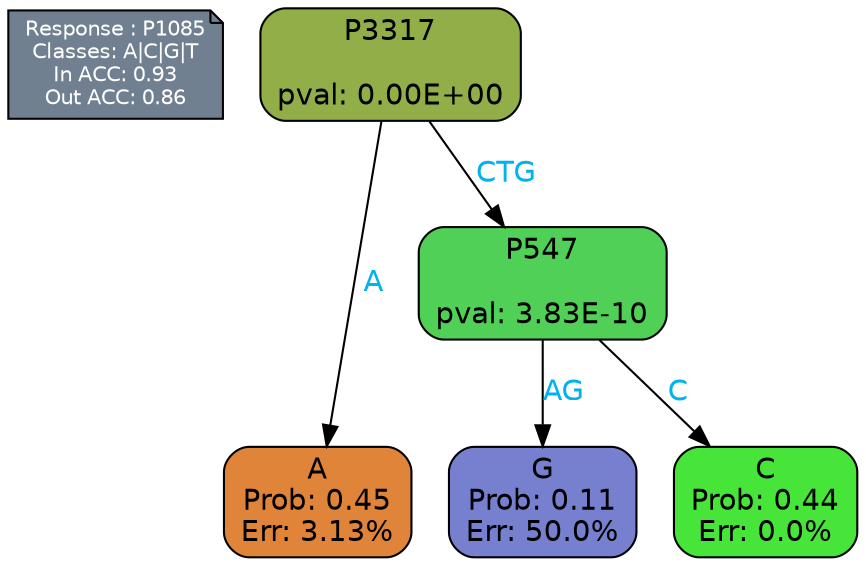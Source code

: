 digraph Tree {
node [shape=box, style="filled, rounded", color="black", fontname=helvetica] ;
graph [ranksep=equally, splines=polylines, bgcolor=transparent, dpi=600] ;
edge [fontname=helvetica] ;
LEGEND [label="Response : P1085
Classes: A|C|G|T
In ACC: 0.93
Out ACC: 0.86
",shape=note,align=left,style=filled,fillcolor="slategray",fontcolor="white",fontsize=10];1 [label="P3317

pval: 0.00E+00", fillcolor="#91ae49"] ;
2 [label="A
Prob: 0.45
Err: 3.13%", fillcolor="#e08439"] ;
3 [label="P547

pval: 3.83E-10", fillcolor="#50d057"] ;
4 [label="G
Prob: 0.11
Err: 50.0%", fillcolor="#7680cf"] ;
5 [label="C
Prob: 0.44
Err: 0.0%", fillcolor="#47e539"] ;
1 -> 2 [label="A",fontcolor=deepskyblue2] ;
1 -> 3 [label="CTG",fontcolor=deepskyblue2] ;
3 -> 4 [label="AG",fontcolor=deepskyblue2] ;
3 -> 5 [label="C",fontcolor=deepskyblue2] ;
{rank = same; 2;4;5;}{rank = same; LEGEND;1;}}